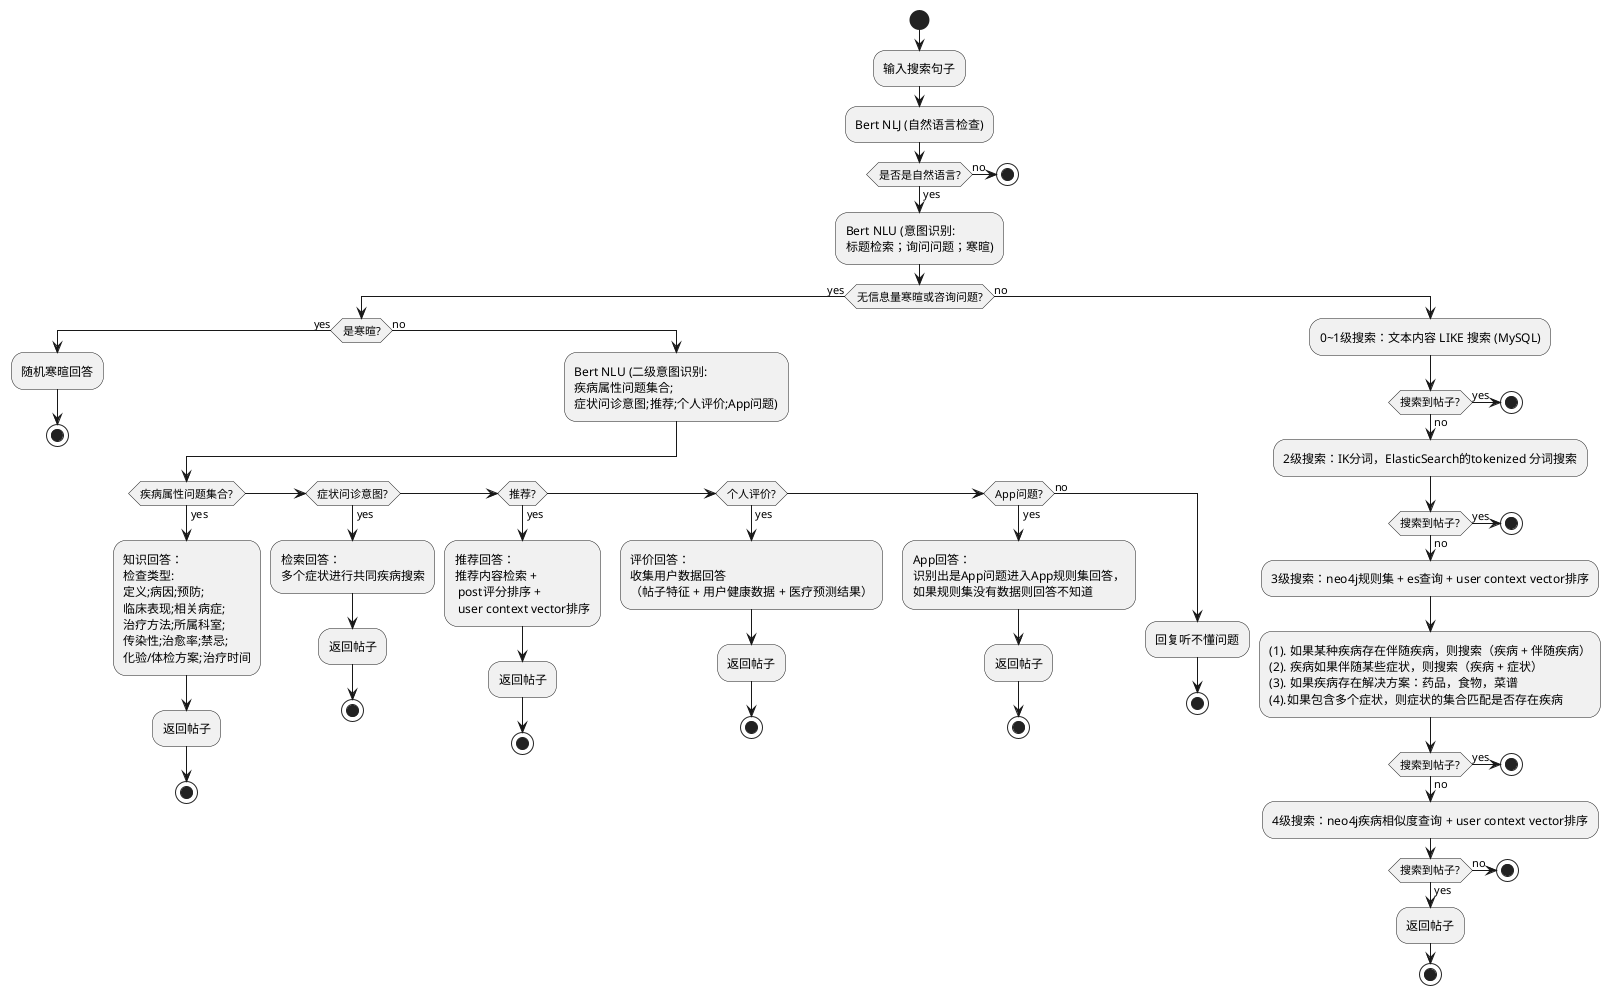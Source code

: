 @startuml
' Styling options - feel free to adjust

start
:输入搜索句子;

' Natural Language Check
:Bert NLJ (自然语言检查);
if (是否是自然语言?) then (no)
  stop
else (yes)
  ' Intent Recognition
  :Bert NLU (意图识别:\n标题检索；询问问题；寒暄);

  if (无信息量寒暄或咨询问题?) then (yes)
    if (是寒暄?) then (yes)
      :随机寒暄回答;
      stop
    else (no)
      :Bert NLU (二级意图识别:\n疾病属性问题集合;\n症状问诊意图;推荐;个人评价;App问题);
      if (疾病属性问题集合?) then (yes)
        :知识回答：\n检查类型:\n定义;病因;预防;\n临床表现;相关病症;\n治疗方法;所属科室;\n传染性;治愈率;禁忌;\n化验/体检方案;治疗时间;
        :返回帖子;
        stop
      elseif (症状问诊意图?) then (yes)
        :检索回答：\n多个症状进行共同疾病搜索;
        :返回帖子;
        stop
      elseif (推荐?) then (yes)
        :推荐回答：\n推荐内容检索 + \n post评分排序 + \n user context vector排序;
        :返回帖子;
        stop
      elseif (个人评价?) then (yes)
        :评价回答：\n收集用户数据回答\n（帖子特征 + 用户健康数据 + 医疗预测结果）;
        :返回帖子;
        stop
      elseif (App问题?) then (yes)
        :App回答：\n识别出是App问题进入App规则集回答，\n如果规则集没有数据则回答不知道;
        :返回帖子;
        stop
      else (no)
        :回复听不懂问题;
        stop
      endif

    endif
  else (no)
    ' Search Branch - Level 1
    :0~1级搜索：文本内容 LIKE 搜索 (MySQL);
    if (搜索到帖子?) then (yes)
      stop
    else (no)
      ' Search Branch - Level 2
      :2级搜索：IK分词，ElasticSearch的tokenized 分词搜索;
      if (搜索到帖子?) then (yes)
        stop
      else (no)
        ' Search Branch - Level 3
        :3级搜索：neo4j规则集 + es查询 + user context vector排序;
        :(1). 如果某种疾病存在伴随疾病，则搜索（疾病 + 伴随疾病）
        (2). 疾病如果伴随某些症状，则搜索（疾病 + 症状）
        (3). 如果疾病存在解决方案：药品，食物，菜谱
        (4).如果包含多个症状，则症状的集合匹配是否存在疾病;
        if (搜索到帖子?) then (yes)
          stop
        else (no)
          :4级搜索：neo4j疾病相似度查询 + user context vector排序;
          if (搜索到帖子?) then (yes)
            :返回帖子;
            stop
          else (no)
            ' Search Branch - Level 4
            stop
          endif
        endif
      endif
    endif
  endif
endif

@enduml